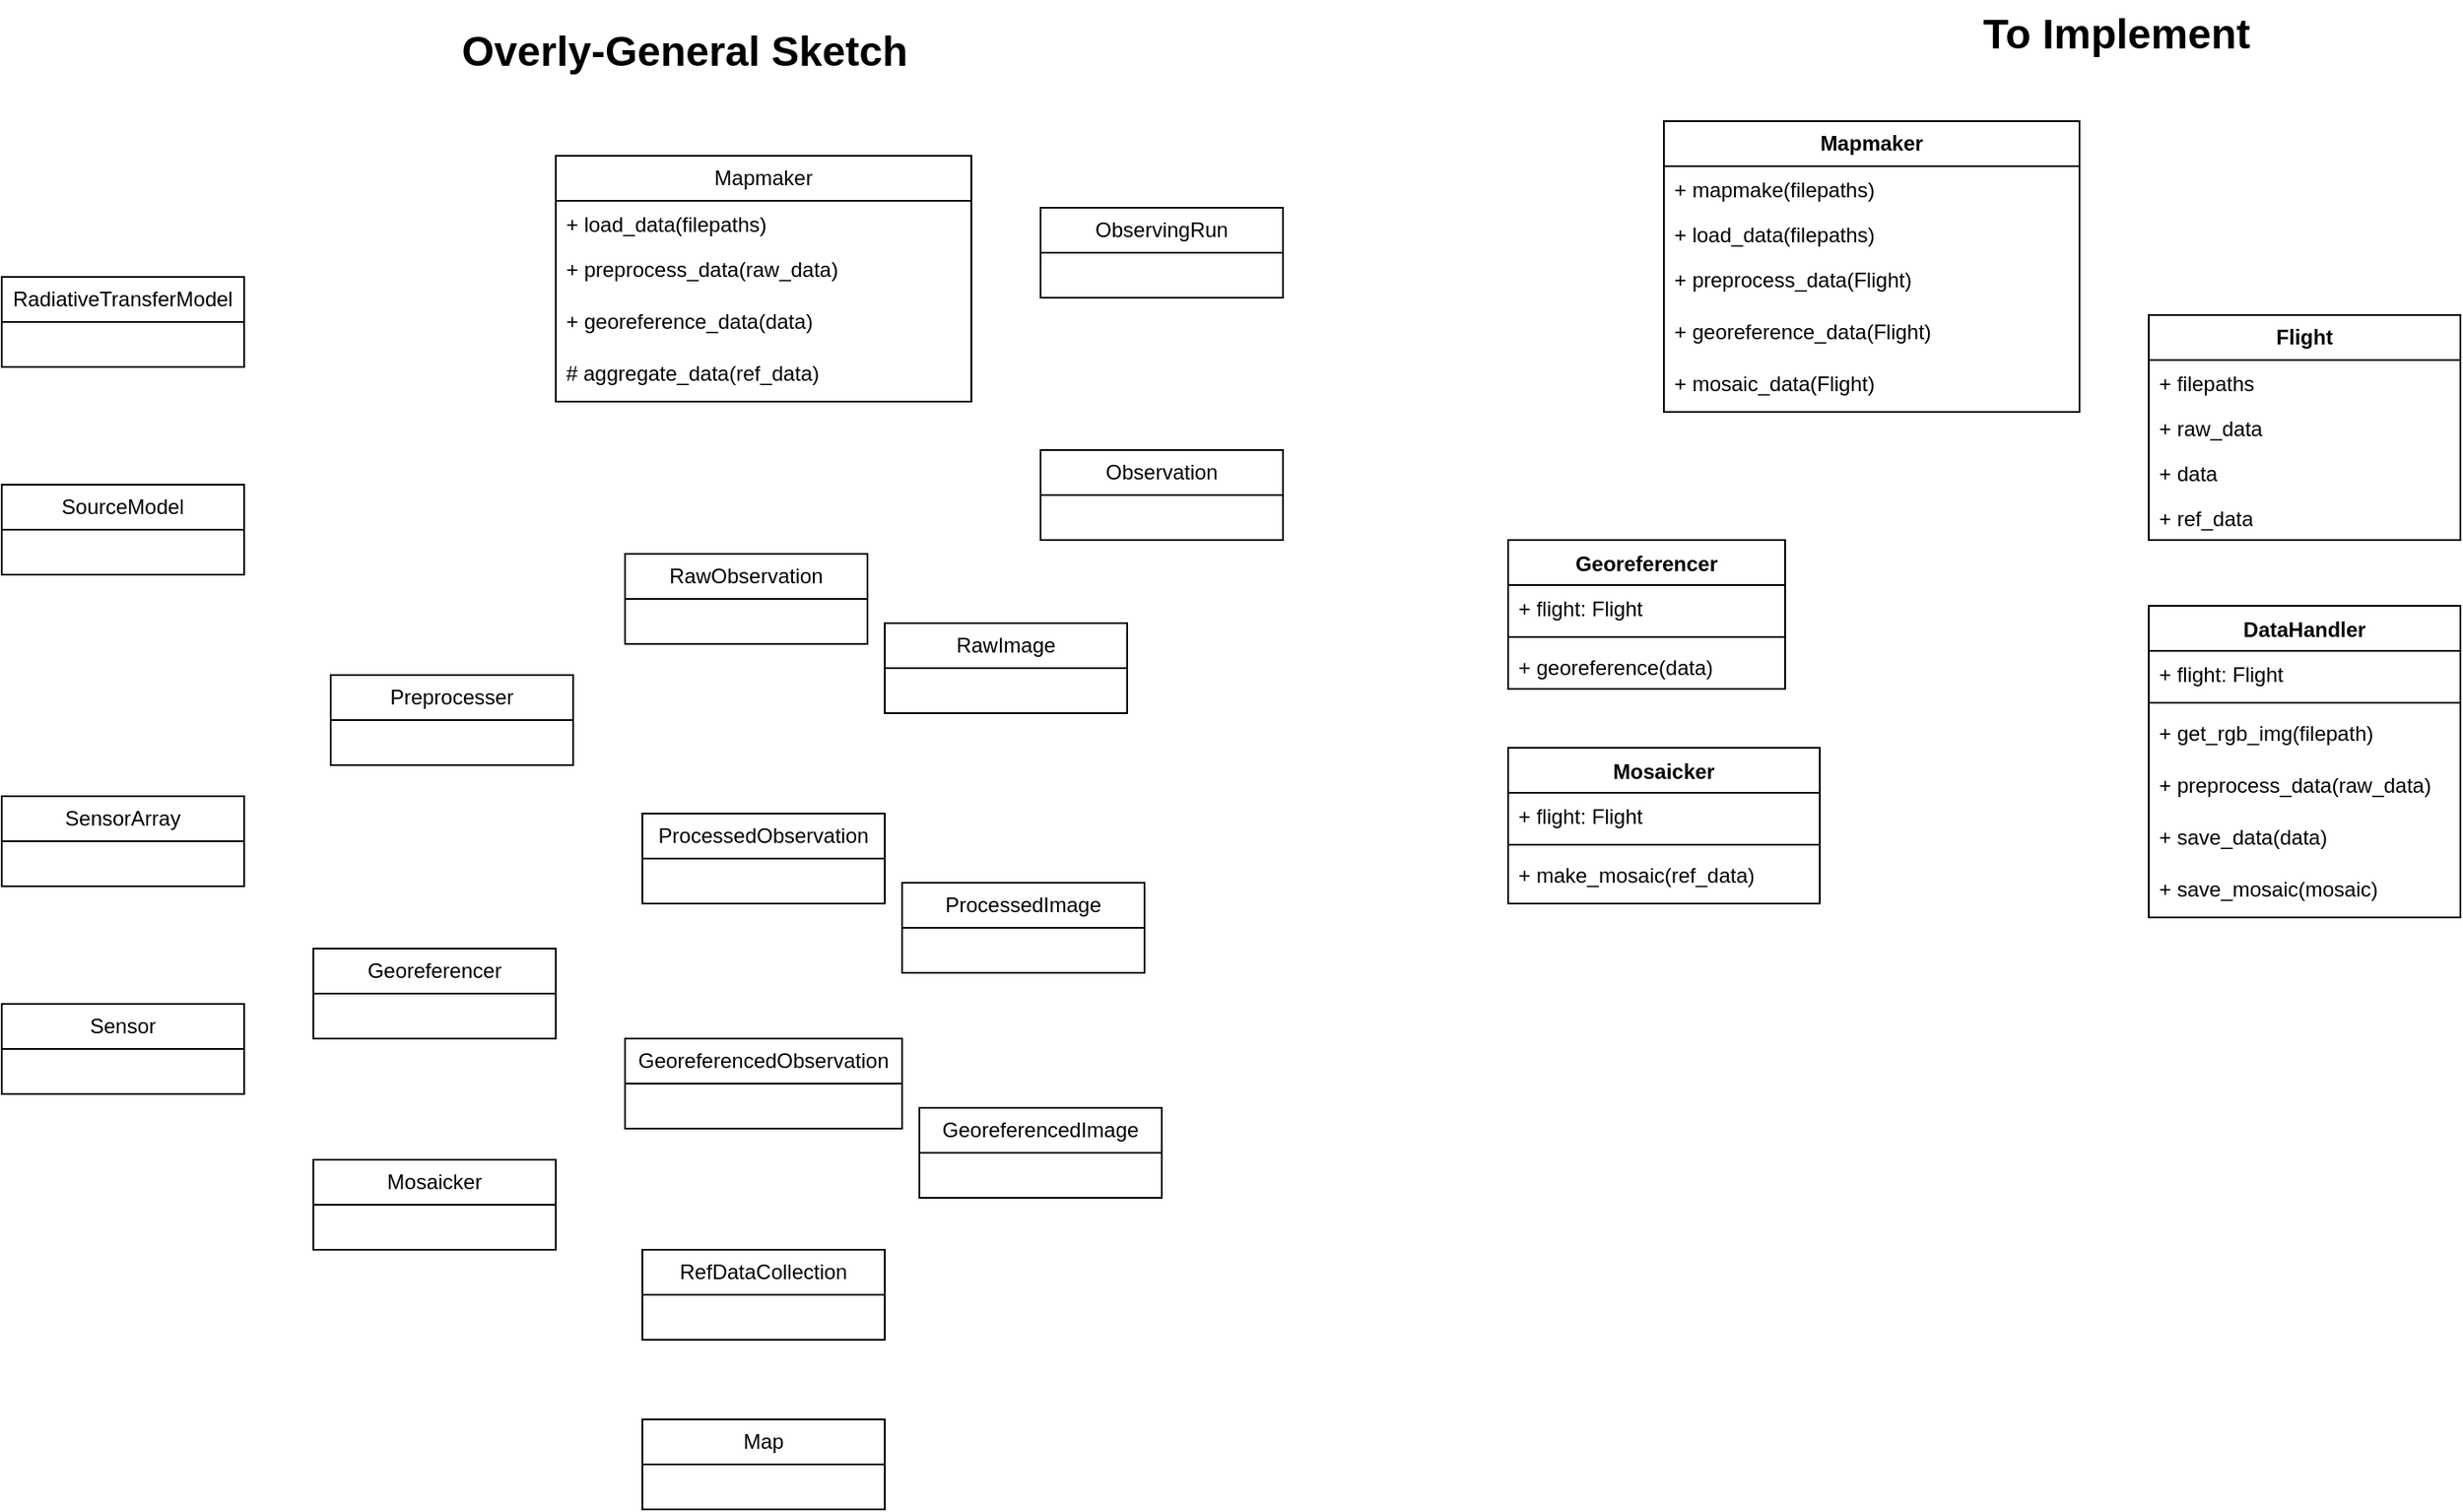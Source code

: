 <mxfile version="21.7.2" type="google">
  <diagram id="C5RBs43oDa-KdzZeNtuy" name="Page-1">
    <mxGraphModel grid="1" page="1" gridSize="10" guides="1" tooltips="1" connect="1" arrows="1" fold="1" pageScale="1" pageWidth="827" pageHeight="1169" math="0" shadow="0">
      <root>
        <mxCell id="WIyWlLk6GJQsqaUBKTNV-0" />
        <mxCell id="WIyWlLk6GJQsqaUBKTNV-1" parent="WIyWlLk6GJQsqaUBKTNV-0" />
        <mxCell id="COcrb3IWhWR6Gg5qKlpe-4" value="Sensor" style="swimlane;fontStyle=0;childLayout=stackLayout;horizontal=1;startSize=26;fillColor=none;horizontalStack=0;resizeParent=1;resizeParentMax=0;resizeLast=0;collapsible=1;marginBottom=0;whiteSpace=wrap;html=1;" vertex="1" parent="WIyWlLk6GJQsqaUBKTNV-1">
          <mxGeometry x="20" y="590" width="140" height="52" as="geometry" />
        </mxCell>
        <mxCell id="COcrb3IWhWR6Gg5qKlpe-8" value="SensorArray" style="swimlane;fontStyle=0;childLayout=stackLayout;horizontal=1;startSize=26;fillColor=none;horizontalStack=0;resizeParent=1;resizeParentMax=0;resizeLast=0;collapsible=1;marginBottom=0;whiteSpace=wrap;html=1;" vertex="1" parent="WIyWlLk6GJQsqaUBKTNV-1">
          <mxGeometry x="20" y="470" width="140" height="52" as="geometry" />
        </mxCell>
        <mxCell id="COcrb3IWhWR6Gg5qKlpe-12" value="ObservingRun" style="swimlane;fontStyle=0;childLayout=stackLayout;horizontal=1;startSize=26;fillColor=none;horizontalStack=0;resizeParent=1;resizeParentMax=0;resizeLast=0;collapsible=1;marginBottom=0;whiteSpace=wrap;html=1;" vertex="1" parent="WIyWlLk6GJQsqaUBKTNV-1">
          <mxGeometry x="620" y="130" width="140" height="52" as="geometry" />
        </mxCell>
        <mxCell id="COcrb3IWhWR6Gg5qKlpe-16" value="RawObservation" style="swimlane;fontStyle=0;childLayout=stackLayout;horizontal=1;startSize=26;fillColor=none;horizontalStack=0;resizeParent=1;resizeParentMax=0;resizeLast=0;collapsible=1;marginBottom=0;whiteSpace=wrap;html=1;" vertex="1" parent="WIyWlLk6GJQsqaUBKTNV-1">
          <mxGeometry x="380" y="330" width="140" height="52" as="geometry" />
        </mxCell>
        <mxCell id="COcrb3IWhWR6Gg5qKlpe-20" value="Mosaicker" style="swimlane;fontStyle=0;childLayout=stackLayout;horizontal=1;startSize=26;fillColor=none;horizontalStack=0;resizeParent=1;resizeParentMax=0;resizeLast=0;collapsible=1;marginBottom=0;whiteSpace=wrap;html=1;" vertex="1" parent="WIyWlLk6GJQsqaUBKTNV-1">
          <mxGeometry x="200" y="680" width="140" height="52" as="geometry" />
        </mxCell>
        <mxCell id="COcrb3IWhWR6Gg5qKlpe-24" value="GeoreferencedImage" style="swimlane;fontStyle=0;childLayout=stackLayout;horizontal=1;startSize=26;fillColor=none;horizontalStack=0;resizeParent=1;resizeParentMax=0;resizeLast=0;collapsible=1;marginBottom=0;whiteSpace=wrap;html=1;" vertex="1" parent="WIyWlLk6GJQsqaUBKTNV-1">
          <mxGeometry x="550" y="650" width="140" height="52" as="geometry" />
        </mxCell>
        <mxCell id="COcrb3IWhWR6Gg5qKlpe-28" value="ProcessedObservation" style="swimlane;fontStyle=0;childLayout=stackLayout;horizontal=1;startSize=26;fillColor=none;horizontalStack=0;resizeParent=1;resizeParentMax=0;resizeLast=0;collapsible=1;marginBottom=0;whiteSpace=wrap;html=1;" vertex="1" parent="WIyWlLk6GJQsqaUBKTNV-1">
          <mxGeometry x="390" y="480" width="140" height="52" as="geometry" />
        </mxCell>
        <mxCell id="COcrb3IWhWR6Gg5qKlpe-32" value="RawImage" style="swimlane;fontStyle=0;childLayout=stackLayout;horizontal=1;startSize=26;fillColor=none;horizontalStack=0;resizeParent=1;resizeParentMax=0;resizeLast=0;collapsible=1;marginBottom=0;whiteSpace=wrap;html=1;" vertex="1" parent="WIyWlLk6GJQsqaUBKTNV-1">
          <mxGeometry x="530" y="370" width="140" height="52" as="geometry" />
        </mxCell>
        <mxCell id="COcrb3IWhWR6Gg5qKlpe-36" value="Map" style="swimlane;fontStyle=0;childLayout=stackLayout;horizontal=1;startSize=26;fillColor=none;horizontalStack=0;resizeParent=1;resizeParentMax=0;resizeLast=0;collapsible=1;marginBottom=0;whiteSpace=wrap;html=1;" vertex="1" parent="WIyWlLk6GJQsqaUBKTNV-1">
          <mxGeometry x="390" y="830" width="140" height="52" as="geometry" />
        </mxCell>
        <mxCell id="COcrb3IWhWR6Gg5qKlpe-40" value="SourceModel" style="swimlane;fontStyle=0;childLayout=stackLayout;horizontal=1;startSize=26;fillColor=none;horizontalStack=0;resizeParent=1;resizeParentMax=0;resizeLast=0;collapsible=1;marginBottom=0;whiteSpace=wrap;html=1;" vertex="1" parent="WIyWlLk6GJQsqaUBKTNV-1">
          <mxGeometry x="20" y="290" width="140" height="52" as="geometry" />
        </mxCell>
        <mxCell id="COcrb3IWhWR6Gg5qKlpe-44" value="RadiativeTransferModel" style="swimlane;fontStyle=0;childLayout=stackLayout;horizontal=1;startSize=26;fillColor=none;horizontalStack=0;resizeParent=1;resizeParentMax=0;resizeLast=0;collapsible=1;marginBottom=0;whiteSpace=wrap;html=1;" vertex="1" parent="WIyWlLk6GJQsqaUBKTNV-1">
          <mxGeometry x="20" y="170" width="140" height="52" as="geometry" />
        </mxCell>
        <mxCell id="COcrb3IWhWR6Gg5qKlpe-48" value="Mapmaker" style="swimlane;fontStyle=0;childLayout=stackLayout;horizontal=1;startSize=26;fillColor=none;horizontalStack=0;resizeParent=1;resizeParentMax=0;resizeLast=0;collapsible=1;marginBottom=0;whiteSpace=wrap;html=1;" vertex="1" parent="WIyWlLk6GJQsqaUBKTNV-1">
          <mxGeometry x="340" y="100" width="240" height="142" as="geometry" />
        </mxCell>
        <mxCell id="COcrb3IWhWR6Gg5qKlpe-49" value="+ load_data(filepaths)" style="text;strokeColor=none;fillColor=none;align=left;verticalAlign=top;spacingLeft=4;spacingRight=4;overflow=hidden;rotatable=0;points=[[0,0.5],[1,0.5]];portConstraint=eastwest;whiteSpace=wrap;html=1;" vertex="1" parent="COcrb3IWhWR6Gg5qKlpe-48">
          <mxGeometry y="26" width="240" height="26" as="geometry" />
        </mxCell>
        <mxCell id="COcrb3IWhWR6Gg5qKlpe-50" value="+ preprocess_data(raw_data)" style="text;strokeColor=none;fillColor=none;align=left;verticalAlign=top;spacingLeft=4;spacingRight=4;overflow=hidden;rotatable=0;points=[[0,0.5],[1,0.5]];portConstraint=eastwest;whiteSpace=wrap;html=1;" vertex="1" parent="COcrb3IWhWR6Gg5qKlpe-48">
          <mxGeometry y="52" width="240" height="30" as="geometry" />
        </mxCell>
        <mxCell id="COcrb3IWhWR6Gg5qKlpe-52" value="+ georeference_data(data)" style="text;strokeColor=none;fillColor=none;align=left;verticalAlign=top;spacingLeft=4;spacingRight=4;overflow=hidden;rotatable=0;points=[[0,0.5],[1,0.5]];portConstraint=eastwest;whiteSpace=wrap;html=1;" vertex="1" parent="COcrb3IWhWR6Gg5qKlpe-48">
          <mxGeometry y="82" width="240" height="30" as="geometry" />
        </mxCell>
        <mxCell id="COcrb3IWhWR6Gg5qKlpe-53" value="# aggregate_data(ref_data)" style="text;strokeColor=none;fillColor=none;align=left;verticalAlign=top;spacingLeft=4;spacingRight=4;overflow=hidden;rotatable=0;points=[[0,0.5],[1,0.5]];portConstraint=eastwest;whiteSpace=wrap;html=1;" vertex="1" parent="COcrb3IWhWR6Gg5qKlpe-48">
          <mxGeometry y="112" width="240" height="30" as="geometry" />
        </mxCell>
        <mxCell id="COcrb3IWhWR6Gg5qKlpe-58" value="GeoreferencedObservation" style="swimlane;fontStyle=0;childLayout=stackLayout;horizontal=1;startSize=26;fillColor=none;horizontalStack=0;resizeParent=1;resizeParentMax=0;resizeLast=0;collapsible=1;marginBottom=0;whiteSpace=wrap;html=1;" vertex="1" parent="WIyWlLk6GJQsqaUBKTNV-1">
          <mxGeometry x="380" y="610" width="160" height="52" as="geometry" />
        </mxCell>
        <mxCell id="COcrb3IWhWR6Gg5qKlpe-62" value="Observation" style="swimlane;fontStyle=0;childLayout=stackLayout;horizontal=1;startSize=26;fillColor=none;horizontalStack=0;resizeParent=1;resizeParentMax=0;resizeLast=0;collapsible=1;marginBottom=0;whiteSpace=wrap;html=1;" vertex="1" parent="WIyWlLk6GJQsqaUBKTNV-1">
          <mxGeometry x="620" y="270" width="140" height="52" as="geometry" />
        </mxCell>
        <mxCell id="COcrb3IWhWR6Gg5qKlpe-67" value="ProcessedImage" style="swimlane;fontStyle=0;childLayout=stackLayout;horizontal=1;startSize=26;fillColor=none;horizontalStack=0;resizeParent=1;resizeParentMax=0;resizeLast=0;collapsible=1;marginBottom=0;whiteSpace=wrap;html=1;" vertex="1" parent="WIyWlLk6GJQsqaUBKTNV-1">
          <mxGeometry x="540" y="520" width="140" height="52" as="geometry" />
        </mxCell>
        <mxCell id="COcrb3IWhWR6Gg5qKlpe-71" value="Georeferencer" style="swimlane;fontStyle=0;childLayout=stackLayout;horizontal=1;startSize=26;fillColor=none;horizontalStack=0;resizeParent=1;resizeParentMax=0;resizeLast=0;collapsible=1;marginBottom=0;whiteSpace=wrap;html=1;" vertex="1" parent="WIyWlLk6GJQsqaUBKTNV-1">
          <mxGeometry x="200" y="558" width="140" height="52" as="geometry" />
        </mxCell>
        <mxCell id="COcrb3IWhWR6Gg5qKlpe-76" value="Overly-General Sketch" style="text;strokeColor=none;fillColor=none;html=1;fontSize=24;fontStyle=1;verticalAlign=middle;align=center;" vertex="1" parent="WIyWlLk6GJQsqaUBKTNV-1">
          <mxGeometry x="364" y="20" width="100" height="40" as="geometry" />
        </mxCell>
        <mxCell id="COcrb3IWhWR6Gg5qKlpe-77" value="Preprocesser" style="swimlane;fontStyle=0;childLayout=stackLayout;horizontal=1;startSize=26;fillColor=none;horizontalStack=0;resizeParent=1;resizeParentMax=0;resizeLast=0;collapsible=1;marginBottom=0;whiteSpace=wrap;html=1;" vertex="1" parent="WIyWlLk6GJQsqaUBKTNV-1">
          <mxGeometry x="210" y="400" width="140" height="52" as="geometry" />
        </mxCell>
        <mxCell id="COcrb3IWhWR6Gg5qKlpe-78" value="&lt;b&gt;Mapmaker&lt;/b&gt;" style="swimlane;fontStyle=0;childLayout=stackLayout;horizontal=1;startSize=26;fillColor=none;horizontalStack=0;resizeParent=1;resizeParentMax=0;resizeLast=0;collapsible=1;marginBottom=0;whiteSpace=wrap;html=1;" vertex="1" parent="WIyWlLk6GJQsqaUBKTNV-1">
          <mxGeometry x="980" y="80" width="240" height="168" as="geometry" />
        </mxCell>
        <mxCell id="COcrb3IWhWR6Gg5qKlpe-117" value="+ mapmake(filepaths)" style="text;strokeColor=none;fillColor=none;align=left;verticalAlign=top;spacingLeft=4;spacingRight=4;overflow=hidden;rotatable=0;points=[[0,0.5],[1,0.5]];portConstraint=eastwest;whiteSpace=wrap;html=1;" vertex="1" parent="COcrb3IWhWR6Gg5qKlpe-78">
          <mxGeometry y="26" width="240" height="26" as="geometry" />
        </mxCell>
        <mxCell id="COcrb3IWhWR6Gg5qKlpe-79" value="+ load_data(filepaths)" style="text;strokeColor=none;fillColor=none;align=left;verticalAlign=top;spacingLeft=4;spacingRight=4;overflow=hidden;rotatable=0;points=[[0,0.5],[1,0.5]];portConstraint=eastwest;whiteSpace=wrap;html=1;" vertex="1" parent="COcrb3IWhWR6Gg5qKlpe-78">
          <mxGeometry y="52" width="240" height="26" as="geometry" />
        </mxCell>
        <mxCell id="COcrb3IWhWR6Gg5qKlpe-80" value="+ preprocess_data(Flight)" style="text;strokeColor=none;fillColor=none;align=left;verticalAlign=top;spacingLeft=4;spacingRight=4;overflow=hidden;rotatable=0;points=[[0,0.5],[1,0.5]];portConstraint=eastwest;whiteSpace=wrap;html=1;" vertex="1" parent="COcrb3IWhWR6Gg5qKlpe-78">
          <mxGeometry y="78" width="240" height="30" as="geometry" />
        </mxCell>
        <mxCell id="COcrb3IWhWR6Gg5qKlpe-81" value="+ georeference_data(Flight)" style="text;strokeColor=none;fillColor=none;align=left;verticalAlign=top;spacingLeft=4;spacingRight=4;overflow=hidden;rotatable=0;points=[[0,0.5],[1,0.5]];portConstraint=eastwest;whiteSpace=wrap;html=1;" vertex="1" parent="COcrb3IWhWR6Gg5qKlpe-78">
          <mxGeometry y="108" width="240" height="30" as="geometry" />
        </mxCell>
        <mxCell id="COcrb3IWhWR6Gg5qKlpe-82" value="+ mosaic_data(Flight)" style="text;strokeColor=none;fillColor=none;align=left;verticalAlign=top;spacingLeft=4;spacingRight=4;overflow=hidden;rotatable=0;points=[[0,0.5],[1,0.5]];portConstraint=eastwest;whiteSpace=wrap;html=1;" vertex="1" parent="COcrb3IWhWR6Gg5qKlpe-78">
          <mxGeometry y="138" width="240" height="30" as="geometry" />
        </mxCell>
        <mxCell id="COcrb3IWhWR6Gg5qKlpe-85" value="&lt;b&gt;Flight&lt;/b&gt;" style="swimlane;fontStyle=0;childLayout=stackLayout;horizontal=1;startSize=26;fillColor=none;horizontalStack=0;resizeParent=1;resizeParentMax=0;resizeLast=0;collapsible=1;marginBottom=0;whiteSpace=wrap;html=1;" vertex="1" parent="WIyWlLk6GJQsqaUBKTNV-1">
          <mxGeometry x="1260" y="192" width="180" height="130" as="geometry" />
        </mxCell>
        <mxCell id="COcrb3IWhWR6Gg5qKlpe-86" value="+ filepaths" style="text;strokeColor=none;fillColor=none;align=left;verticalAlign=top;spacingLeft=4;spacingRight=4;overflow=hidden;rotatable=0;points=[[0,0.5],[1,0.5]];portConstraint=eastwest;whiteSpace=wrap;html=1;" vertex="1" parent="COcrb3IWhWR6Gg5qKlpe-85">
          <mxGeometry y="26" width="180" height="26" as="geometry" />
        </mxCell>
        <mxCell id="COcrb3IWhWR6Gg5qKlpe-87" value="+ raw_data" style="text;strokeColor=none;fillColor=none;align=left;verticalAlign=top;spacingLeft=4;spacingRight=4;overflow=hidden;rotatable=0;points=[[0,0.5],[1,0.5]];portConstraint=eastwest;whiteSpace=wrap;html=1;" vertex="1" parent="COcrb3IWhWR6Gg5qKlpe-85">
          <mxGeometry y="52" width="180" height="26" as="geometry" />
        </mxCell>
        <mxCell id="COcrb3IWhWR6Gg5qKlpe-88" value="+ data" style="text;strokeColor=none;fillColor=none;align=left;verticalAlign=top;spacingLeft=4;spacingRight=4;overflow=hidden;rotatable=0;points=[[0,0.5],[1,0.5]];portConstraint=eastwest;whiteSpace=wrap;html=1;" vertex="1" parent="COcrb3IWhWR6Gg5qKlpe-85">
          <mxGeometry y="78" width="180" height="26" as="geometry" />
        </mxCell>
        <mxCell id="COcrb3IWhWR6Gg5qKlpe-89" value="+ ref_data" style="text;strokeColor=none;fillColor=none;align=left;verticalAlign=top;spacingLeft=4;spacingRight=4;overflow=hidden;rotatable=0;points=[[0,0.5],[1,0.5]];portConstraint=eastwest;whiteSpace=wrap;html=1;" vertex="1" parent="COcrb3IWhWR6Gg5qKlpe-85">
          <mxGeometry y="104" width="180" height="26" as="geometry" />
        </mxCell>
        <mxCell id="COcrb3IWhWR6Gg5qKlpe-90" value="RefDataCollection" style="swimlane;fontStyle=0;childLayout=stackLayout;horizontal=1;startSize=26;fillColor=none;horizontalStack=0;resizeParent=1;resizeParentMax=0;resizeLast=0;collapsible=1;marginBottom=0;whiteSpace=wrap;html=1;" vertex="1" parent="WIyWlLk6GJQsqaUBKTNV-1">
          <mxGeometry x="390" y="732" width="140" height="52" as="geometry" />
        </mxCell>
        <mxCell id="COcrb3IWhWR6Gg5qKlpe-99" value="Georeferencer" style="swimlane;fontStyle=1;align=center;verticalAlign=top;childLayout=stackLayout;horizontal=1;startSize=26;horizontalStack=0;resizeParent=1;resizeParentMax=0;resizeLast=0;collapsible=1;marginBottom=0;whiteSpace=wrap;html=1;" vertex="1" parent="WIyWlLk6GJQsqaUBKTNV-1">
          <mxGeometry x="890" y="322" width="160" height="86" as="geometry" />
        </mxCell>
        <mxCell id="COcrb3IWhWR6Gg5qKlpe-100" value="+ flight: Flight" style="text;strokeColor=none;fillColor=none;align=left;verticalAlign=top;spacingLeft=4;spacingRight=4;overflow=hidden;rotatable=0;points=[[0,0.5],[1,0.5]];portConstraint=eastwest;whiteSpace=wrap;html=1;" vertex="1" parent="COcrb3IWhWR6Gg5qKlpe-99">
          <mxGeometry y="26" width="160" height="26" as="geometry" />
        </mxCell>
        <mxCell id="COcrb3IWhWR6Gg5qKlpe-101" value="" style="line;strokeWidth=1;fillColor=none;align=left;verticalAlign=middle;spacingTop=-1;spacingLeft=3;spacingRight=3;rotatable=0;labelPosition=right;points=[];portConstraint=eastwest;strokeColor=inherit;" vertex="1" parent="COcrb3IWhWR6Gg5qKlpe-99">
          <mxGeometry y="52" width="160" height="8" as="geometry" />
        </mxCell>
        <mxCell id="COcrb3IWhWR6Gg5qKlpe-102" value="+ georeference(data)" style="text;strokeColor=none;fillColor=none;align=left;verticalAlign=top;spacingLeft=4;spacingRight=4;overflow=hidden;rotatable=0;points=[[0,0.5],[1,0.5]];portConstraint=eastwest;whiteSpace=wrap;html=1;" vertex="1" parent="COcrb3IWhWR6Gg5qKlpe-99">
          <mxGeometry y="60" width="160" height="26" as="geometry" />
        </mxCell>
        <mxCell id="COcrb3IWhWR6Gg5qKlpe-104" value="Mosaicker" style="swimlane;fontStyle=1;align=center;verticalAlign=top;childLayout=stackLayout;horizontal=1;startSize=26;horizontalStack=0;resizeParent=1;resizeParentMax=0;resizeLast=0;collapsible=1;marginBottom=0;whiteSpace=wrap;html=1;" vertex="1" parent="WIyWlLk6GJQsqaUBKTNV-1">
          <mxGeometry x="890" y="442" width="180" height="90" as="geometry" />
        </mxCell>
        <mxCell id="COcrb3IWhWR6Gg5qKlpe-105" value="+ flight: Flight" style="text;strokeColor=none;fillColor=none;align=left;verticalAlign=top;spacingLeft=4;spacingRight=4;overflow=hidden;rotatable=0;points=[[0,0.5],[1,0.5]];portConstraint=eastwest;whiteSpace=wrap;html=1;" vertex="1" parent="COcrb3IWhWR6Gg5qKlpe-104">
          <mxGeometry y="26" width="180" height="26" as="geometry" />
        </mxCell>
        <mxCell id="COcrb3IWhWR6Gg5qKlpe-106" value="" style="line;strokeWidth=1;fillColor=none;align=left;verticalAlign=middle;spacingTop=-1;spacingLeft=3;spacingRight=3;rotatable=0;labelPosition=right;points=[];portConstraint=eastwest;strokeColor=inherit;" vertex="1" parent="COcrb3IWhWR6Gg5qKlpe-104">
          <mxGeometry y="52" width="180" height="8" as="geometry" />
        </mxCell>
        <mxCell id="COcrb3IWhWR6Gg5qKlpe-107" value="+ make_mosaic(ref_data)" style="text;strokeColor=none;fillColor=none;align=left;verticalAlign=top;spacingLeft=4;spacingRight=4;overflow=hidden;rotatable=0;points=[[0,0.5],[1,0.5]];portConstraint=eastwest;whiteSpace=wrap;html=1;" vertex="1" parent="COcrb3IWhWR6Gg5qKlpe-104">
          <mxGeometry y="60" width="180" height="30" as="geometry" />
        </mxCell>
        <mxCell id="COcrb3IWhWR6Gg5qKlpe-108" value="To Implement" style="text;strokeColor=none;fillColor=none;html=1;fontSize=24;fontStyle=1;verticalAlign=middle;align=center;" vertex="1" parent="WIyWlLk6GJQsqaUBKTNV-1">
          <mxGeometry x="1191" y="10" width="100" height="40" as="geometry" />
        </mxCell>
        <mxCell id="COcrb3IWhWR6Gg5qKlpe-110" value="DataHandler" style="swimlane;fontStyle=1;align=center;verticalAlign=top;childLayout=stackLayout;horizontal=1;startSize=26;horizontalStack=0;resizeParent=1;resizeParentMax=0;resizeLast=0;collapsible=1;marginBottom=0;whiteSpace=wrap;html=1;" vertex="1" parent="WIyWlLk6GJQsqaUBKTNV-1">
          <mxGeometry x="1260" y="360" width="180" height="180" as="geometry" />
        </mxCell>
        <mxCell id="COcrb3IWhWR6Gg5qKlpe-111" value="+ flight: Flight" style="text;strokeColor=none;fillColor=none;align=left;verticalAlign=top;spacingLeft=4;spacingRight=4;overflow=hidden;rotatable=0;points=[[0,0.5],[1,0.5]];portConstraint=eastwest;whiteSpace=wrap;html=1;" vertex="1" parent="COcrb3IWhWR6Gg5qKlpe-110">
          <mxGeometry y="26" width="180" height="26" as="geometry" />
        </mxCell>
        <mxCell id="COcrb3IWhWR6Gg5qKlpe-112" value="" style="line;strokeWidth=1;fillColor=none;align=left;verticalAlign=middle;spacingTop=-1;spacingLeft=3;spacingRight=3;rotatable=0;labelPosition=right;points=[];portConstraint=eastwest;strokeColor=inherit;" vertex="1" parent="COcrb3IWhWR6Gg5qKlpe-110">
          <mxGeometry y="52" width="180" height="8" as="geometry" />
        </mxCell>
        <mxCell id="COcrb3IWhWR6Gg5qKlpe-113" value="+ get_rgb_img(filepath)" style="text;strokeColor=none;fillColor=none;align=left;verticalAlign=top;spacingLeft=4;spacingRight=4;overflow=hidden;rotatable=0;points=[[0,0.5],[1,0.5]];portConstraint=eastwest;whiteSpace=wrap;html=1;" vertex="1" parent="COcrb3IWhWR6Gg5qKlpe-110">
          <mxGeometry y="60" width="180" height="30" as="geometry" />
        </mxCell>
        <mxCell id="COcrb3IWhWR6Gg5qKlpe-114" value="+ preprocess_data(raw_data)" style="text;strokeColor=none;fillColor=none;align=left;verticalAlign=top;spacingLeft=4;spacingRight=4;overflow=hidden;rotatable=0;points=[[0,0.5],[1,0.5]];portConstraint=eastwest;whiteSpace=wrap;html=1;" vertex="1" parent="COcrb3IWhWR6Gg5qKlpe-110">
          <mxGeometry y="90" width="180" height="30" as="geometry" />
        </mxCell>
        <mxCell id="COcrb3IWhWR6Gg5qKlpe-115" value="+ save_data(data)" style="text;strokeColor=none;fillColor=none;align=left;verticalAlign=top;spacingLeft=4;spacingRight=4;overflow=hidden;rotatable=0;points=[[0,0.5],[1,0.5]];portConstraint=eastwest;whiteSpace=wrap;html=1;" vertex="1" parent="COcrb3IWhWR6Gg5qKlpe-110">
          <mxGeometry y="120" width="180" height="30" as="geometry" />
        </mxCell>
        <mxCell id="COcrb3IWhWR6Gg5qKlpe-116" value="+ save_mosaic(mosaic)" style="text;strokeColor=none;fillColor=none;align=left;verticalAlign=top;spacingLeft=4;spacingRight=4;overflow=hidden;rotatable=0;points=[[0,0.5],[1,0.5]];portConstraint=eastwest;whiteSpace=wrap;html=1;" vertex="1" parent="COcrb3IWhWR6Gg5qKlpe-110">
          <mxGeometry y="150" width="180" height="30" as="geometry" />
        </mxCell>
      </root>
    </mxGraphModel>
  </diagram>
</mxfile>
